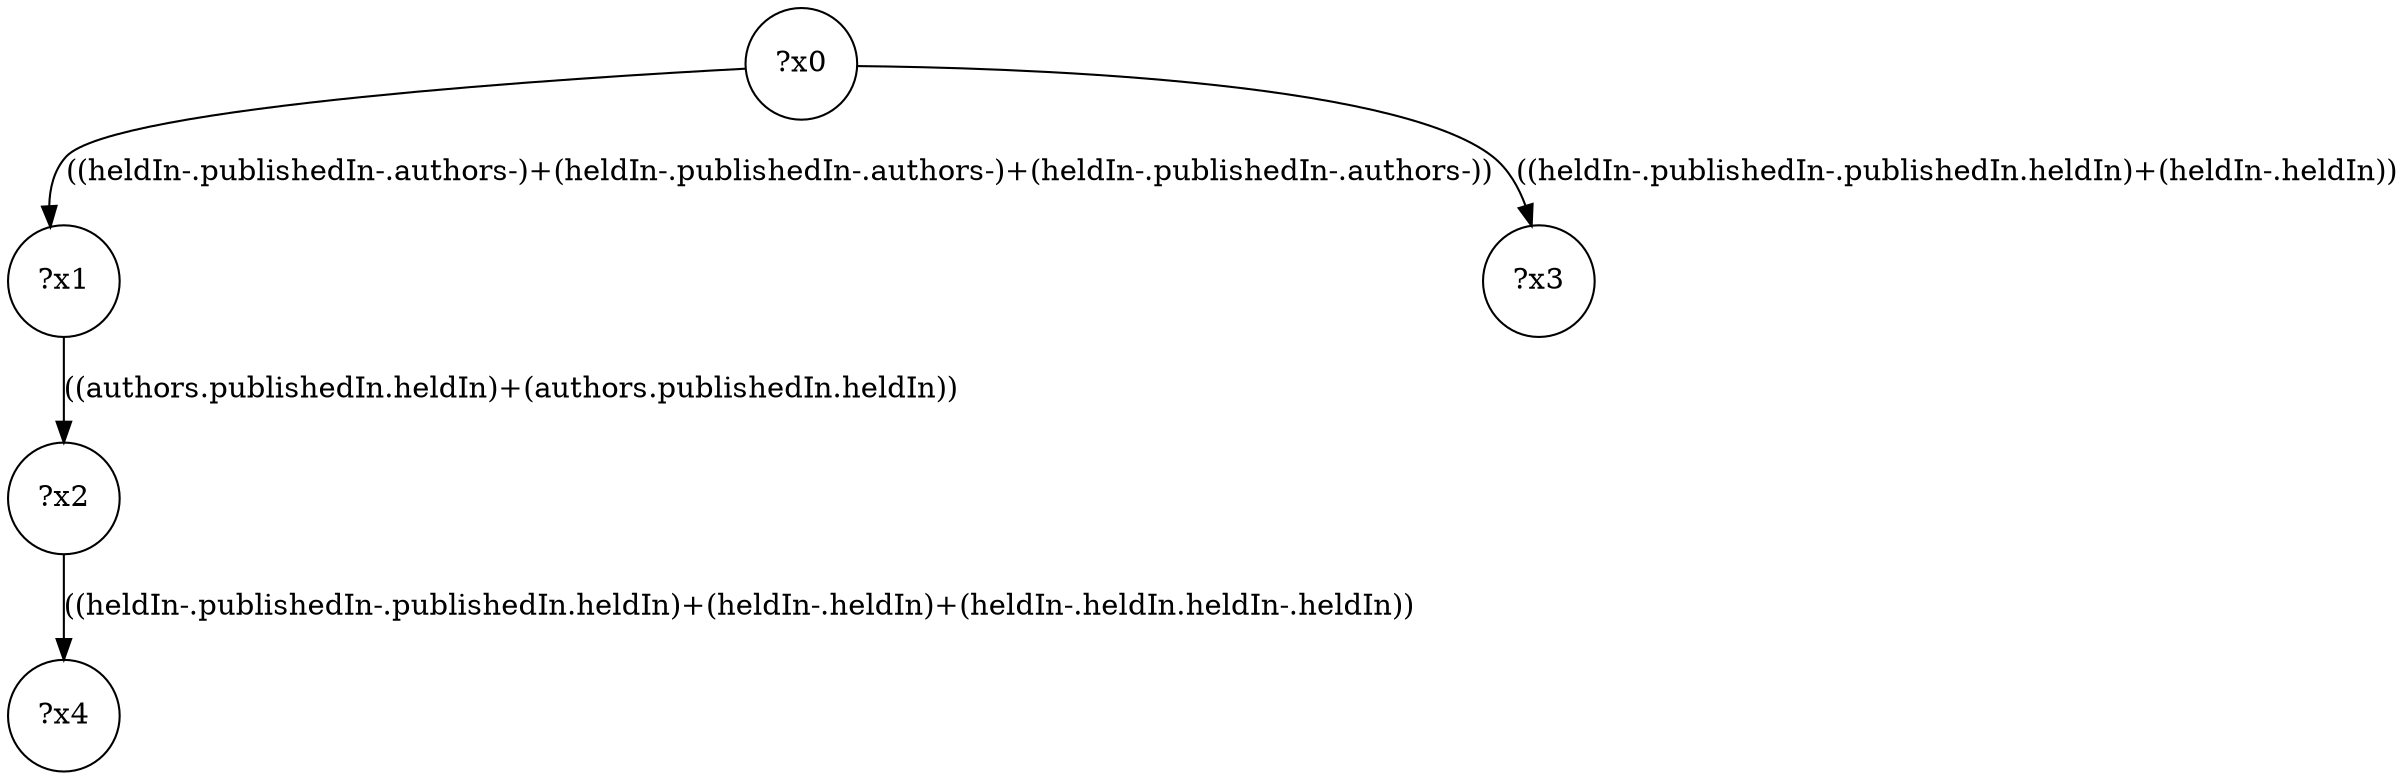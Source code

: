 digraph g {
	x0 [shape=circle, label="?x0"];
	x1 [shape=circle, label="?x1"];
	x0 -> x1 [label="((heldIn-.publishedIn-.authors-)+(heldIn-.publishedIn-.authors-)+(heldIn-.publishedIn-.authors-))"];
	x2 [shape=circle, label="?x2"];
	x1 -> x2 [label="((authors.publishedIn.heldIn)+(authors.publishedIn.heldIn))"];
	x3 [shape=circle, label="?x3"];
	x0 -> x3 [label="((heldIn-.publishedIn-.publishedIn.heldIn)+(heldIn-.heldIn))"];
	x4 [shape=circle, label="?x4"];
	x2 -> x4 [label="((heldIn-.publishedIn-.publishedIn.heldIn)+(heldIn-.heldIn)+(heldIn-.heldIn.heldIn-.heldIn))"];
}

